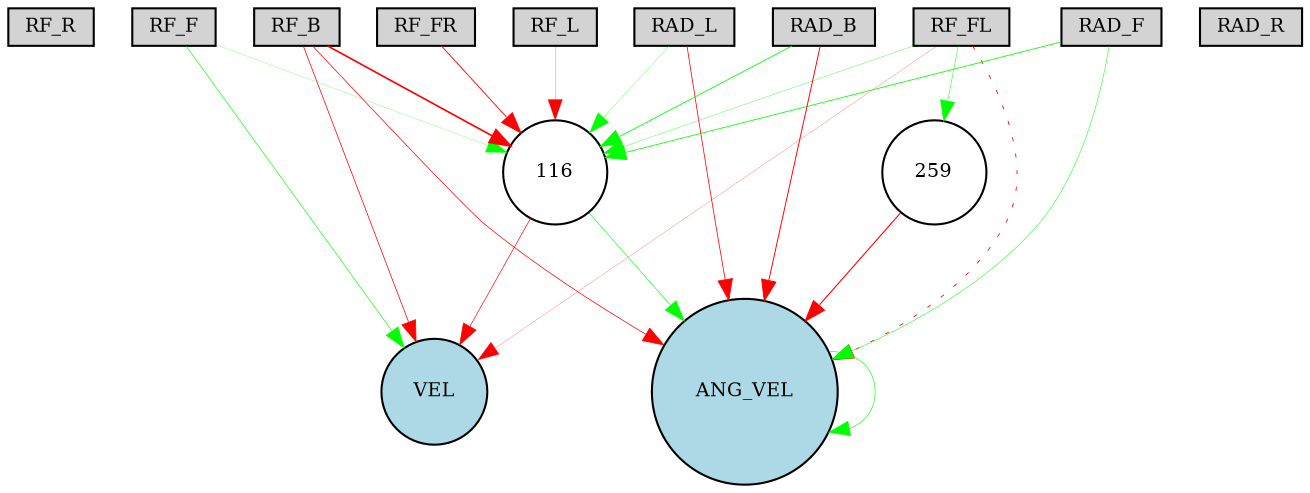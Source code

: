 digraph {
	node [fontsize=9 height=0.2 shape=circle width=0.2]
	RF_R [fillcolor=lightgray shape=box style=filled]
	RF_FR [fillcolor=lightgray shape=box style=filled]
	RF_F [fillcolor=lightgray shape=box style=filled]
	RF_FL [fillcolor=lightgray shape=box style=filled]
	RF_L [fillcolor=lightgray shape=box style=filled]
	RF_B [fillcolor=lightgray shape=box style=filled]
	RAD_F [fillcolor=lightgray shape=box style=filled]
	RAD_L [fillcolor=lightgray shape=box style=filled]
	RAD_B [fillcolor=lightgray shape=box style=filled]
	RAD_R [fillcolor=lightgray shape=box style=filled]
	ANG_VEL [fillcolor=lightblue style=filled]
	VEL [fillcolor=lightblue style=filled]
	259 [fillcolor=white style=filled]
	116 [fillcolor=white style=filled]
	RF_F -> VEL [color=green penwidth=0.3160146791091517 style=solid]
	RAD_F -> 116 [color=green penwidth=0.38575099172269633 style=solid]
	RF_FL -> ANG_VEL [color=red penwidth=0.41205785523519045 style=dotted]
	ANG_VEL -> ANG_VEL [color=green penwidth=0.29927252183024766 style=solid]
	RF_B -> 116 [color=red penwidth=0.8014982638663428 style=solid]
	RF_F -> 116 [color=green penwidth=0.112248477761091 style=solid]
	RAD_L -> ANG_VEL [color=red penwidth=0.37346889368379177 style=solid]
	RF_FL -> VEL [color=red penwidth=0.10813270952980017 style=solid]
	RAD_F -> ANG_VEL [color=green penwidth=0.24231160131972798 style=solid]
	116 -> ANG_VEL [color=green penwidth=0.2856921660466467 style=solid]
	RF_B -> VEL [color=red penwidth=0.3616033265083506 style=solid]
	RF_FR -> 116 [color=red penwidth=0.42878277355183025 style=solid]
	RF_FL -> 116 [color=green penwidth=0.16278954236612386 style=solid]
	116 -> VEL [color=red penwidth=0.31482339249021285 style=solid]
	RAD_B -> ANG_VEL [color=red penwidth=0.45955177659831437 style=solid]
	RF_L -> 116 [color=red penwidth=0.11737017677013165 style=solid]
	RAD_B -> 116 [color=green penwidth=0.40565060016370247 style=solid]
	RAD_L -> 116 [color=green penwidth=0.1383344717658721 style=solid]
	RF_FL -> 259 [color=green penwidth=0.22950783809412453 style=solid]
	259 -> ANG_VEL [color=red penwidth=0.5262190373646763 style=solid]
	RF_B -> ANG_VEL [color=red penwidth=0.3468780351291881 style=solid]
}
